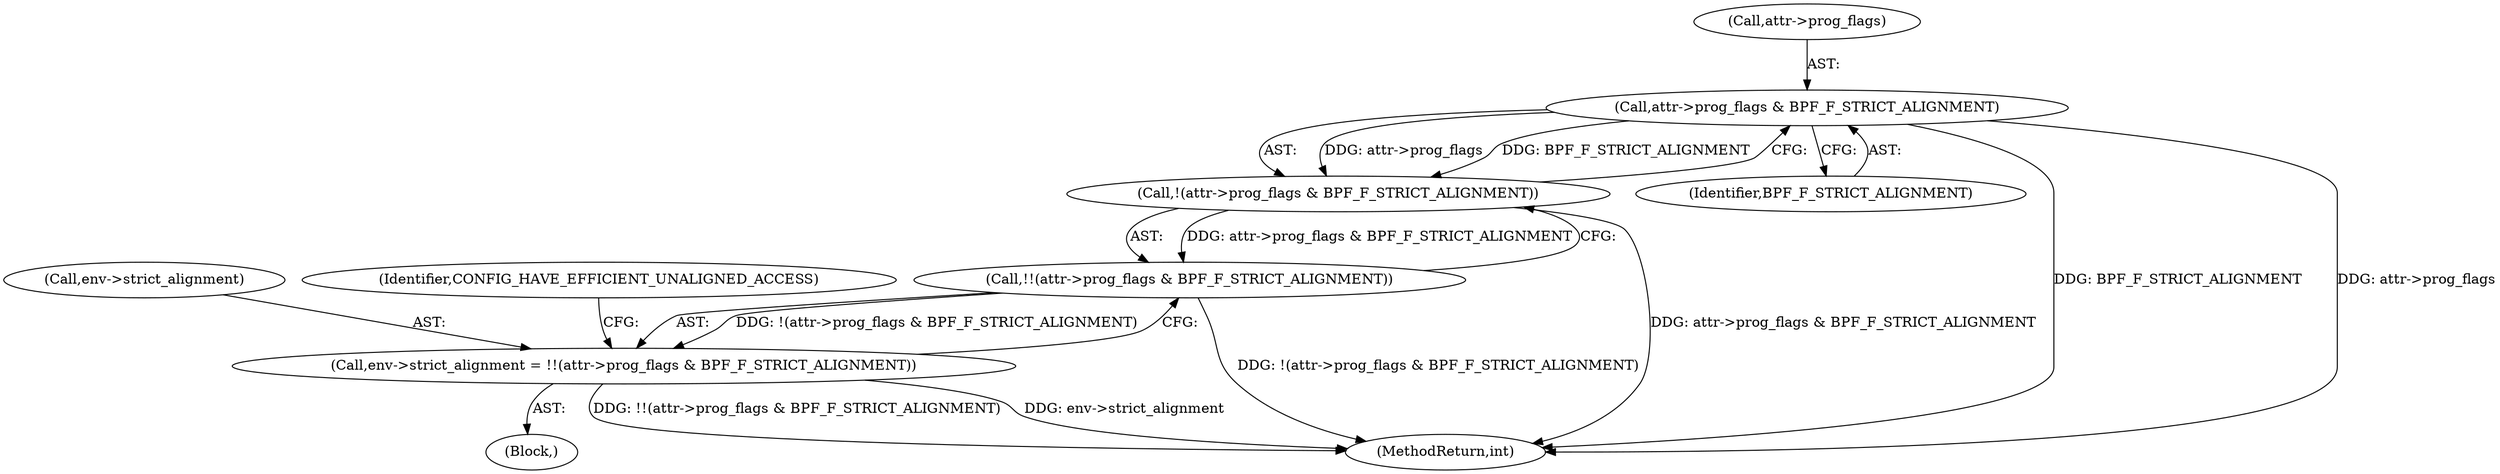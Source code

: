digraph "0_linux_c131187db2d3fa2f8bf32fdf4e9a4ef805168467_0@pointer" {
"1000261" [label="(Call,attr->prog_flags & BPF_F_STRICT_ALIGNMENT)"];
"1000260" [label="(Call,!(attr->prog_flags & BPF_F_STRICT_ALIGNMENT))"];
"1000259" [label="(Call,!!(attr->prog_flags & BPF_F_STRICT_ALIGNMENT))"];
"1000255" [label="(Call,env->strict_alignment = !!(attr->prog_flags & BPF_F_STRICT_ALIGNMENT))"];
"1000255" [label="(Call,env->strict_alignment = !!(attr->prog_flags & BPF_F_STRICT_ALIGNMENT))"];
"1000112" [label="(Block,)"];
"1000265" [label="(Identifier,BPF_F_STRICT_ALIGNMENT)"];
"1000256" [label="(Call,env->strict_alignment)"];
"1000259" [label="(Call,!!(attr->prog_flags & BPF_F_STRICT_ALIGNMENT))"];
"1000262" [label="(Call,attr->prog_flags)"];
"1000260" [label="(Call,!(attr->prog_flags & BPF_F_STRICT_ALIGNMENT))"];
"1000269" [label="(Identifier,CONFIG_HAVE_EFFICIENT_UNALIGNED_ACCESS)"];
"1000522" [label="(MethodReturn,int)"];
"1000261" [label="(Call,attr->prog_flags & BPF_F_STRICT_ALIGNMENT)"];
"1000261" -> "1000260"  [label="AST: "];
"1000261" -> "1000265"  [label="CFG: "];
"1000262" -> "1000261"  [label="AST: "];
"1000265" -> "1000261"  [label="AST: "];
"1000260" -> "1000261"  [label="CFG: "];
"1000261" -> "1000522"  [label="DDG: BPF_F_STRICT_ALIGNMENT"];
"1000261" -> "1000522"  [label="DDG: attr->prog_flags"];
"1000261" -> "1000260"  [label="DDG: attr->prog_flags"];
"1000261" -> "1000260"  [label="DDG: BPF_F_STRICT_ALIGNMENT"];
"1000260" -> "1000259"  [label="AST: "];
"1000259" -> "1000260"  [label="CFG: "];
"1000260" -> "1000522"  [label="DDG: attr->prog_flags & BPF_F_STRICT_ALIGNMENT"];
"1000260" -> "1000259"  [label="DDG: attr->prog_flags & BPF_F_STRICT_ALIGNMENT"];
"1000259" -> "1000255"  [label="AST: "];
"1000255" -> "1000259"  [label="CFG: "];
"1000259" -> "1000522"  [label="DDG: !(attr->prog_flags & BPF_F_STRICT_ALIGNMENT)"];
"1000259" -> "1000255"  [label="DDG: !(attr->prog_flags & BPF_F_STRICT_ALIGNMENT)"];
"1000255" -> "1000112"  [label="AST: "];
"1000256" -> "1000255"  [label="AST: "];
"1000269" -> "1000255"  [label="CFG: "];
"1000255" -> "1000522"  [label="DDG: !!(attr->prog_flags & BPF_F_STRICT_ALIGNMENT)"];
"1000255" -> "1000522"  [label="DDG: env->strict_alignment"];
}
